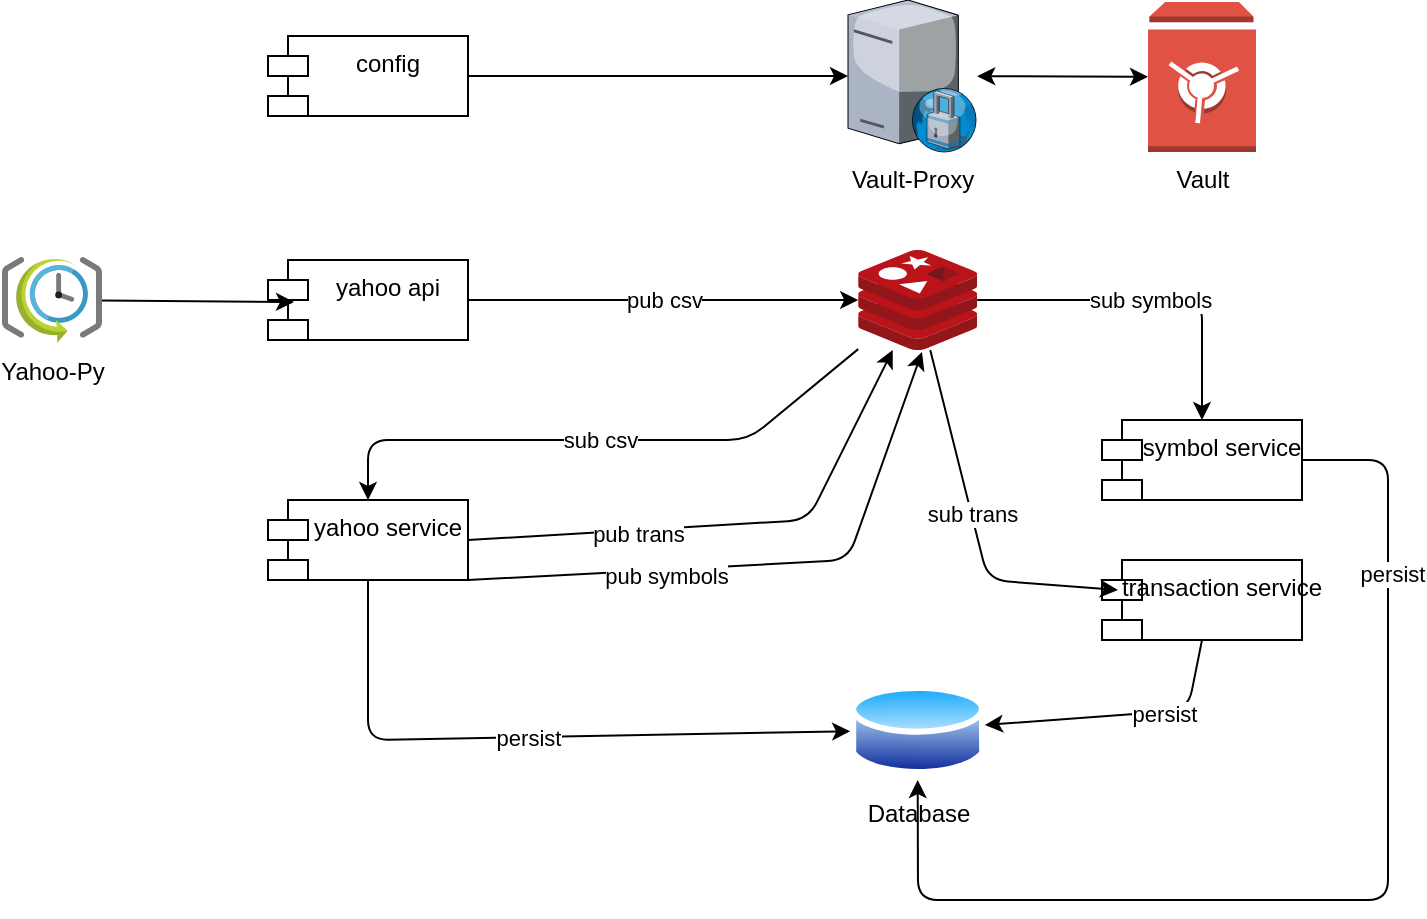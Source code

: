 <mxfile version="14.4.4" type="github">
  <diagram id="yB_FJbTA8AxDfQM2Udkp" name="Page-1">
    <mxGraphModel dx="2066" dy="1087" grid="1" gridSize="10" guides="1" tooltips="1" connect="1" arrows="1" fold="1" page="1" pageScale="1" pageWidth="850" pageHeight="1100" math="0" shadow="0">
      <root>
        <mxCell id="0" />
        <mxCell id="1" parent="0" />
        <mxCell id="miX5WKWYoA47gIXCxZFf-1" value="Vault" style="outlineConnect=0;dashed=0;verticalLabelPosition=bottom;verticalAlign=top;align=center;html=1;shape=mxgraph.aws3.vault;fillColor=#E05243;gradientColor=none;" vertex="1" parent="1">
          <mxGeometry x="613" y="61" width="54" height="75" as="geometry" />
        </mxCell>
        <mxCell id="miX5WKWYoA47gIXCxZFf-2" value="Vault-Proxy" style="verticalLabelPosition=bottom;aspect=fixed;html=1;verticalAlign=top;strokeColor=none;align=center;outlineConnect=0;shape=mxgraph.citrix.proxy_server;" vertex="1" parent="1">
          <mxGeometry x="463" y="60" width="64.6" height="76" as="geometry" />
        </mxCell>
        <mxCell id="miX5WKWYoA47gIXCxZFf-3" value="" style="endArrow=classic;startArrow=classic;html=1;" edge="1" parent="1" source="miX5WKWYoA47gIXCxZFf-2" target="miX5WKWYoA47gIXCxZFf-1">
          <mxGeometry width="50" height="50" relative="1" as="geometry">
            <mxPoint x="543" y="371" as="sourcePoint" />
            <mxPoint x="593" y="321" as="targetPoint" />
          </mxGeometry>
        </mxCell>
        <mxCell id="miX5WKWYoA47gIXCxZFf-4" value="" style="aspect=fixed;html=1;points=[];align=center;image;fontSize=12;image=img/lib/mscae/Cache_Redis_Product.svg;" vertex="1" parent="1">
          <mxGeometry x="468.08" y="185" width="59.52" height="50" as="geometry" />
        </mxCell>
        <mxCell id="miX5WKWYoA47gIXCxZFf-5" value="config" style="shape=module;align=left;spacingLeft=20;align=center;verticalAlign=top;" vertex="1" parent="1">
          <mxGeometry x="173" y="78" width="100" height="40" as="geometry" />
        </mxCell>
        <mxCell id="miX5WKWYoA47gIXCxZFf-7" value="" style="endArrow=classic;html=1;exitX=1;exitY=0.5;exitDx=0;exitDy=0;" edge="1" parent="1" source="miX5WKWYoA47gIXCxZFf-5" target="miX5WKWYoA47gIXCxZFf-2">
          <mxGeometry width="50" height="50" relative="1" as="geometry">
            <mxPoint x="303" y="290" as="sourcePoint" />
            <mxPoint x="353" y="240" as="targetPoint" />
          </mxGeometry>
        </mxCell>
        <mxCell id="miX5WKWYoA47gIXCxZFf-8" value="yahoo api" style="shape=module;align=left;spacingLeft=20;align=center;verticalAlign=top;" vertex="1" parent="1">
          <mxGeometry x="173" y="190" width="100" height="40" as="geometry" />
        </mxCell>
        <mxCell id="miX5WKWYoA47gIXCxZFf-10" value="Yahoo-Py" style="aspect=fixed;html=1;points=[];align=center;image;fontSize=12;image=img/lib/mscae/SchedulerJobCollection.svg;" vertex="1" parent="1">
          <mxGeometry x="40" y="188.5" width="50" height="43" as="geometry" />
        </mxCell>
        <mxCell id="miX5WKWYoA47gIXCxZFf-11" value="" style="endArrow=classic;html=1;entryX=0.13;entryY=0.525;entryDx=0;entryDy=0;entryPerimeter=0;" edge="1" parent="1" source="miX5WKWYoA47gIXCxZFf-10" target="miX5WKWYoA47gIXCxZFf-8">
          <mxGeometry width="50" height="50" relative="1" as="geometry">
            <mxPoint x="400" y="380" as="sourcePoint" />
            <mxPoint x="450" y="330" as="targetPoint" />
          </mxGeometry>
        </mxCell>
        <mxCell id="miX5WKWYoA47gIXCxZFf-12" value="pub csv" style="endArrow=classic;html=1;" edge="1" parent="1" source="miX5WKWYoA47gIXCxZFf-8" target="miX5WKWYoA47gIXCxZFf-4">
          <mxGeometry width="50" height="50" relative="1" as="geometry">
            <mxPoint x="223" y="350" as="sourcePoint" />
            <mxPoint x="273" y="300" as="targetPoint" />
          </mxGeometry>
        </mxCell>
        <mxCell id="miX5WKWYoA47gIXCxZFf-13" value="Database" style="aspect=fixed;perimeter=ellipsePerimeter;html=1;align=center;shadow=0;dashed=0;spacingTop=3;image;image=img/lib/active_directory/database.svg;" vertex="1" parent="1">
          <mxGeometry x="464.05" y="400" width="67.58" height="50" as="geometry" />
        </mxCell>
        <mxCell id="miX5WKWYoA47gIXCxZFf-15" value="yahoo service" style="shape=module;align=left;spacingLeft=20;align=center;verticalAlign=top;" vertex="1" parent="1">
          <mxGeometry x="173.0" y="310" width="100" height="40" as="geometry" />
        </mxCell>
        <mxCell id="miX5WKWYoA47gIXCxZFf-16" value="sub csv" style="endArrow=classic;html=1;entryX=0.5;entryY=0;entryDx=0;entryDy=0;" edge="1" parent="1" source="miX5WKWYoA47gIXCxZFf-4" target="miX5WKWYoA47gIXCxZFf-15">
          <mxGeometry width="50" height="50" relative="1" as="geometry">
            <mxPoint x="303" y="380" as="sourcePoint" />
            <mxPoint x="353" y="330" as="targetPoint" />
            <Array as="points">
              <mxPoint x="413" y="280" />
              <mxPoint x="343" y="280" />
              <mxPoint x="223" y="280" />
            </Array>
          </mxGeometry>
        </mxCell>
        <mxCell id="miX5WKWYoA47gIXCxZFf-17" value="persist" style="endArrow=classic;html=1;exitX=0.5;exitY=1;exitDx=0;exitDy=0;" edge="1" parent="1" source="miX5WKWYoA47gIXCxZFf-15" target="miX5WKWYoA47gIXCxZFf-13">
          <mxGeometry width="50" height="50" relative="1" as="geometry">
            <mxPoint x="303" y="380" as="sourcePoint" />
            <mxPoint x="353" y="330" as="targetPoint" />
            <Array as="points">
              <mxPoint x="223" y="430" />
            </Array>
          </mxGeometry>
        </mxCell>
        <mxCell id="miX5WKWYoA47gIXCxZFf-18" value="" style="endArrow=classic;html=1;exitX=1;exitY=0.5;exitDx=0;exitDy=0;" edge="1" parent="1" source="miX5WKWYoA47gIXCxZFf-15" target="miX5WKWYoA47gIXCxZFf-4">
          <mxGeometry width="50" height="50" relative="1" as="geometry">
            <mxPoint x="143" y="440" as="sourcePoint" />
            <mxPoint x="193" y="390" as="targetPoint" />
            <Array as="points">
              <mxPoint x="443" y="320" />
            </Array>
          </mxGeometry>
        </mxCell>
        <mxCell id="miX5WKWYoA47gIXCxZFf-19" value="pub trans" style="edgeLabel;html=1;align=center;verticalAlign=middle;resizable=0;points=[];" vertex="1" connectable="0" parent="miX5WKWYoA47gIXCxZFf-18">
          <mxGeometry x="-0.361" y="-2" relative="1" as="geometry">
            <mxPoint as="offset" />
          </mxGeometry>
        </mxCell>
        <mxCell id="miX5WKWYoA47gIXCxZFf-20" value="" style="endArrow=classic;html=1;exitX=1;exitY=1;exitDx=0;exitDy=0;entryX=0.536;entryY=1.02;entryDx=0;entryDy=0;entryPerimeter=0;" edge="1" parent="1" source="miX5WKWYoA47gIXCxZFf-15" target="miX5WKWYoA47gIXCxZFf-4">
          <mxGeometry width="50" height="50" relative="1" as="geometry">
            <mxPoint x="303" y="350" as="sourcePoint" />
            <mxPoint x="503" y="240" as="targetPoint" />
            <Array as="points">
              <mxPoint x="463" y="340" />
            </Array>
          </mxGeometry>
        </mxCell>
        <mxCell id="miX5WKWYoA47gIXCxZFf-21" value="pub symbols" style="edgeLabel;html=1;align=center;verticalAlign=middle;resizable=0;points=[];" vertex="1" connectable="0" parent="miX5WKWYoA47gIXCxZFf-20">
          <mxGeometry x="-0.343" y="-3" relative="1" as="geometry">
            <mxPoint as="offset" />
          </mxGeometry>
        </mxCell>
        <mxCell id="miX5WKWYoA47gIXCxZFf-22" value="symbol service" style="shape=module;align=left;spacingLeft=20;align=center;verticalAlign=top;" vertex="1" parent="1">
          <mxGeometry x="590" y="270" width="100" height="40" as="geometry" />
        </mxCell>
        <mxCell id="miX5WKWYoA47gIXCxZFf-23" value="sub symbols" style="endArrow=classic;html=1;entryX=0.5;entryY=0;entryDx=0;entryDy=0;" edge="1" parent="1" source="miX5WKWYoA47gIXCxZFf-4" target="miX5WKWYoA47gIXCxZFf-22">
          <mxGeometry width="50" height="50" relative="1" as="geometry">
            <mxPoint x="573" y="250" as="sourcePoint" />
            <mxPoint x="623" y="200" as="targetPoint" />
            <Array as="points">
              <mxPoint x="640" y="210" />
            </Array>
          </mxGeometry>
        </mxCell>
        <mxCell id="miX5WKWYoA47gIXCxZFf-24" value="transaction service" style="shape=module;align=left;spacingLeft=20;align=center;verticalAlign=top;" vertex="1" parent="1">
          <mxGeometry x="590" y="340" width="100" height="40" as="geometry" />
        </mxCell>
        <mxCell id="miX5WKWYoA47gIXCxZFf-25" value="" style="endArrow=classic;html=1;entryX=0.08;entryY=0.375;entryDx=0;entryDy=0;entryPerimeter=0;" edge="1" parent="1" source="miX5WKWYoA47gIXCxZFf-4" target="miX5WKWYoA47gIXCxZFf-24">
          <mxGeometry width="50" height="50" relative="1" as="geometry">
            <mxPoint x="533" y="390" as="sourcePoint" />
            <mxPoint x="583" y="340" as="targetPoint" />
            <Array as="points">
              <mxPoint x="533" y="350" />
            </Array>
          </mxGeometry>
        </mxCell>
        <mxCell id="miX5WKWYoA47gIXCxZFf-26" value="sub trans" style="edgeLabel;html=1;align=center;verticalAlign=middle;resizable=0;points=[];" vertex="1" connectable="0" parent="miX5WKWYoA47gIXCxZFf-25">
          <mxGeometry x="-0.079" relative="1" as="geometry">
            <mxPoint as="offset" />
          </mxGeometry>
        </mxCell>
        <mxCell id="miX5WKWYoA47gIXCxZFf-27" value="" style="endArrow=classic;html=1;exitX=0.5;exitY=1;exitDx=0;exitDy=0;" edge="1" parent="1" source="miX5WKWYoA47gIXCxZFf-24" target="miX5WKWYoA47gIXCxZFf-13">
          <mxGeometry width="50" height="50" relative="1" as="geometry">
            <mxPoint x="383" y="610" as="sourcePoint" />
            <mxPoint x="433" y="560" as="targetPoint" />
            <Array as="points">
              <mxPoint x="633" y="415" />
            </Array>
          </mxGeometry>
        </mxCell>
        <mxCell id="miX5WKWYoA47gIXCxZFf-28" value="persist" style="edgeLabel;html=1;align=center;verticalAlign=middle;resizable=0;points=[];" vertex="1" connectable="0" parent="miX5WKWYoA47gIXCxZFf-27">
          <mxGeometry x="-0.305" y="1" relative="1" as="geometry">
            <mxPoint as="offset" />
          </mxGeometry>
        </mxCell>
        <mxCell id="miX5WKWYoA47gIXCxZFf-29" value="" style="endArrow=classic;html=1;exitX=1;exitY=0.5;exitDx=0;exitDy=0;entryX=0.5;entryY=1;entryDx=0;entryDy=0;" edge="1" parent="1" source="miX5WKWYoA47gIXCxZFf-22" target="miX5WKWYoA47gIXCxZFf-13">
          <mxGeometry width="50" height="50" relative="1" as="geometry">
            <mxPoint x="643" y="550" as="sourcePoint" />
            <mxPoint x="693" y="500" as="targetPoint" />
            <Array as="points">
              <mxPoint x="733" y="290" />
              <mxPoint x="733" y="510" />
              <mxPoint x="498" y="510" />
            </Array>
          </mxGeometry>
        </mxCell>
        <mxCell id="miX5WKWYoA47gIXCxZFf-30" value="persist" style="edgeLabel;html=1;align=center;verticalAlign=middle;resizable=0;points=[];" vertex="1" connectable="0" parent="miX5WKWYoA47gIXCxZFf-29">
          <mxGeometry x="-0.644" y="2" relative="1" as="geometry">
            <mxPoint as="offset" />
          </mxGeometry>
        </mxCell>
      </root>
    </mxGraphModel>
  </diagram>
</mxfile>
